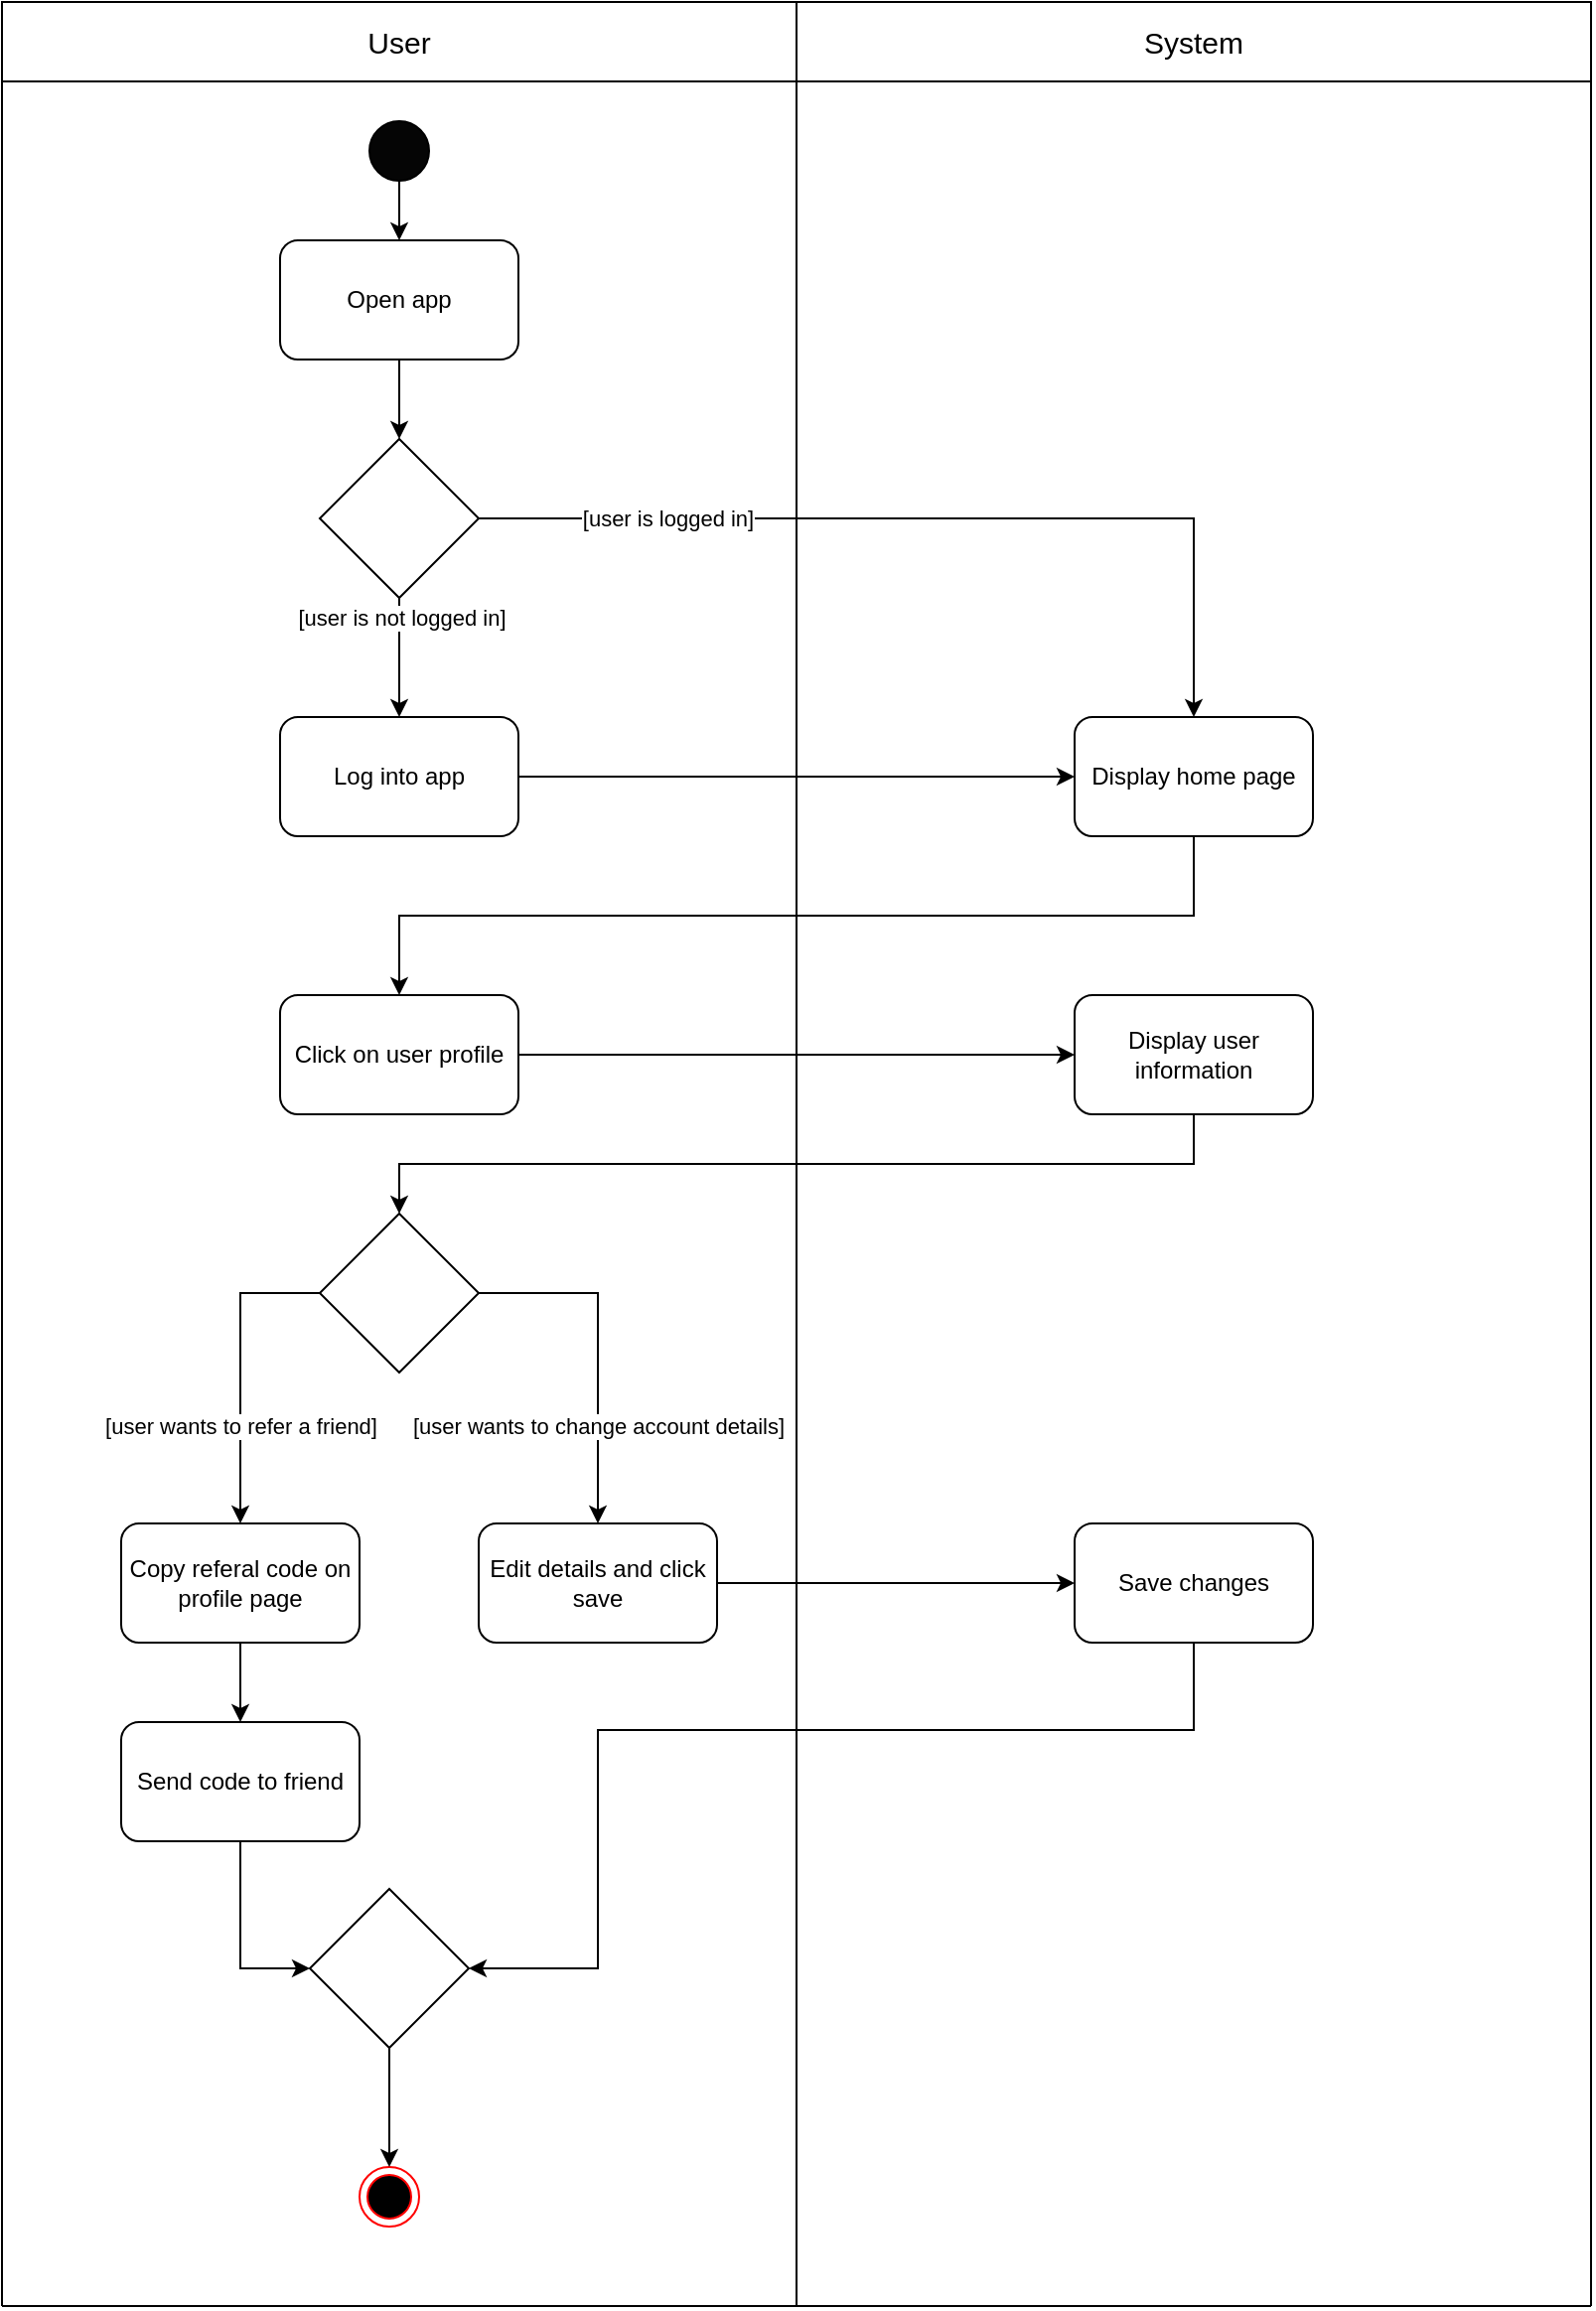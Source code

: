 <mxfile version="20.4.0" type="github">
  <diagram id="prtHgNgQTEPvFCAcTncT" name="Page-1">
    <mxGraphModel dx="2370" dy="1657" grid="0" gridSize="10" guides="1" tooltips="1" connect="1" arrows="1" fold="1" page="0" pageScale="1" pageWidth="827" pageHeight="1169" math="0" shadow="0">
      <root>
        <mxCell id="0" />
        <mxCell id="1" parent="0" />
        <mxCell id="3FvRO2XjgYyoS-y384rJ-1" value="" style="edgeStyle=orthogonalEdgeStyle;rounded=0;orthogonalLoop=1;jettySize=auto;html=1;" parent="1" source="3FvRO2XjgYyoS-y384rJ-2" target="3FvRO2XjgYyoS-y384rJ-4" edge="1">
          <mxGeometry relative="1" as="geometry" />
        </mxCell>
        <mxCell id="3FvRO2XjgYyoS-y384rJ-2" value="" style="ellipse;whiteSpace=wrap;html=1;direction=east;fillColor=#050505;" parent="1" vertex="1">
          <mxGeometry x="305" y="-60" width="30" height="30" as="geometry" />
        </mxCell>
        <mxCell id="_ToVjl49GsYU6c-8SReQ-2" style="edgeStyle=orthogonalEdgeStyle;rounded=0;orthogonalLoop=1;jettySize=auto;html=1;exitX=0.5;exitY=1;exitDx=0;exitDy=0;entryX=0.5;entryY=0;entryDx=0;entryDy=0;" edge="1" parent="1" source="3FvRO2XjgYyoS-y384rJ-4" target="_ToVjl49GsYU6c-8SReQ-1">
          <mxGeometry relative="1" as="geometry" />
        </mxCell>
        <mxCell id="3FvRO2XjgYyoS-y384rJ-4" value="Open app" style="rounded=1;whiteSpace=wrap;html=1;fillColor=#FFFFFF;" parent="1" vertex="1">
          <mxGeometry x="260" width="120" height="60" as="geometry" />
        </mxCell>
        <mxCell id="3FvRO2XjgYyoS-y384rJ-9" value="" style="edgeStyle=orthogonalEdgeStyle;rounded=0;orthogonalLoop=1;jettySize=auto;html=1;exitX=1;exitY=0.5;exitDx=0;exitDy=0;" parent="1" source="_ToVjl49GsYU6c-8SReQ-13" target="3FvRO2XjgYyoS-y384rJ-8" edge="1">
          <mxGeometry relative="1" as="geometry">
            <mxPoint x="620" y="480" as="sourcePoint" />
          </mxGeometry>
        </mxCell>
        <mxCell id="3FvRO2XjgYyoS-y384rJ-10" value="[user wants to change account details]" style="edgeLabel;html=1;align=center;verticalAlign=middle;resizable=0;points=[];" parent="3FvRO2XjgYyoS-y384rJ-9" vertex="1" connectable="0">
          <mxGeometry x="0.293" y="2" relative="1" as="geometry">
            <mxPoint x="-2" y="13" as="offset" />
          </mxGeometry>
        </mxCell>
        <mxCell id="3FvRO2XjgYyoS-y384rJ-14" value="" style="edgeStyle=orthogonalEdgeStyle;rounded=0;orthogonalLoop=1;jettySize=auto;html=1;exitX=0;exitY=0.5;exitDx=0;exitDy=0;" parent="1" source="_ToVjl49GsYU6c-8SReQ-13" target="3FvRO2XjgYyoS-y384rJ-13" edge="1">
          <mxGeometry relative="1" as="geometry">
            <mxPoint x="610" y="480" as="sourcePoint" />
          </mxGeometry>
        </mxCell>
        <mxCell id="3FvRO2XjgYyoS-y384rJ-15" value="[user wants to refer a friend]" style="edgeLabel;html=1;align=center;verticalAlign=middle;resizable=0;points=[];" parent="3FvRO2XjgYyoS-y384rJ-14" vertex="1" connectable="0">
          <mxGeometry x="0.319" relative="1" as="geometry">
            <mxPoint y="4" as="offset" />
          </mxGeometry>
        </mxCell>
        <mxCell id="_ToVjl49GsYU6c-8SReQ-14" style="edgeStyle=orthogonalEdgeStyle;rounded=0;orthogonalLoop=1;jettySize=auto;html=1;exitX=0.5;exitY=1;exitDx=0;exitDy=0;entryX=0.5;entryY=0;entryDx=0;entryDy=0;fontSize=15;" edge="1" parent="1" source="3FvRO2XjgYyoS-y384rJ-5" target="_ToVjl49GsYU6c-8SReQ-13">
          <mxGeometry relative="1" as="geometry" />
        </mxCell>
        <mxCell id="3FvRO2XjgYyoS-y384rJ-5" value="Display user information" style="rounded=1;whiteSpace=wrap;html=1;fillColor=#FFFFFF;" parent="1" vertex="1">
          <mxGeometry x="660" y="380" width="120" height="60" as="geometry" />
        </mxCell>
        <mxCell id="3FvRO2XjgYyoS-y384rJ-12" value="" style="edgeStyle=orthogonalEdgeStyle;rounded=0;orthogonalLoop=1;jettySize=auto;html=1;" parent="1" source="3FvRO2XjgYyoS-y384rJ-8" target="3FvRO2XjgYyoS-y384rJ-11" edge="1">
          <mxGeometry relative="1" as="geometry" />
        </mxCell>
        <mxCell id="3FvRO2XjgYyoS-y384rJ-8" value="Edit details and click save" style="rounded=1;whiteSpace=wrap;html=1;fillColor=#FFFFFF;" parent="1" vertex="1">
          <mxGeometry x="360" y="646" width="120" height="60" as="geometry" />
        </mxCell>
        <mxCell id="_ToVjl49GsYU6c-8SReQ-16" style="edgeStyle=orthogonalEdgeStyle;rounded=0;orthogonalLoop=1;jettySize=auto;html=1;exitX=0.5;exitY=1;exitDx=0;exitDy=0;entryX=1;entryY=0.5;entryDx=0;entryDy=0;fontSize=15;" edge="1" parent="1" source="3FvRO2XjgYyoS-y384rJ-11" target="_ToVjl49GsYU6c-8SReQ-15">
          <mxGeometry relative="1" as="geometry">
            <Array as="points">
              <mxPoint x="720" y="750" />
              <mxPoint x="420" y="750" />
              <mxPoint x="420" y="870" />
            </Array>
          </mxGeometry>
        </mxCell>
        <mxCell id="3FvRO2XjgYyoS-y384rJ-11" value="Save changes" style="rounded=1;whiteSpace=wrap;html=1;fillColor=#FFFFFF;" parent="1" vertex="1">
          <mxGeometry x="660" y="646" width="120" height="60" as="geometry" />
        </mxCell>
        <mxCell id="3FvRO2XjgYyoS-y384rJ-17" value="" style="edgeStyle=orthogonalEdgeStyle;rounded=0;orthogonalLoop=1;jettySize=auto;html=1;" parent="1" source="3FvRO2XjgYyoS-y384rJ-13" target="3FvRO2XjgYyoS-y384rJ-16" edge="1">
          <mxGeometry relative="1" as="geometry" />
        </mxCell>
        <mxCell id="3FvRO2XjgYyoS-y384rJ-13" value="Copy referal code on profile page" style="rounded=1;whiteSpace=wrap;html=1;fillColor=#FFFFFF;" parent="1" vertex="1">
          <mxGeometry x="180" y="646" width="120" height="60" as="geometry" />
        </mxCell>
        <mxCell id="_ToVjl49GsYU6c-8SReQ-17" style="edgeStyle=orthogonalEdgeStyle;rounded=0;orthogonalLoop=1;jettySize=auto;html=1;exitX=0.5;exitY=1;exitDx=0;exitDy=0;entryX=0;entryY=0.5;entryDx=0;entryDy=0;fontSize=15;" edge="1" parent="1" source="3FvRO2XjgYyoS-y384rJ-16" target="_ToVjl49GsYU6c-8SReQ-15">
          <mxGeometry relative="1" as="geometry" />
        </mxCell>
        <mxCell id="3FvRO2XjgYyoS-y384rJ-16" value="Send code to friend" style="rounded=1;whiteSpace=wrap;html=1;fillColor=#FFFFFF;" parent="1" vertex="1">
          <mxGeometry x="180" y="746" width="120" height="60" as="geometry" />
        </mxCell>
        <mxCell id="G_mbXG8CVvaJ8GyLMfsg-2" style="edgeStyle=orthogonalEdgeStyle;rounded=0;orthogonalLoop=1;jettySize=auto;html=1;entryX=0;entryY=0.5;entryDx=0;entryDy=0;" parent="1" source="G_mbXG8CVvaJ8GyLMfsg-1" target="3FvRO2XjgYyoS-y384rJ-5" edge="1">
          <mxGeometry relative="1" as="geometry" />
        </mxCell>
        <mxCell id="G_mbXG8CVvaJ8GyLMfsg-1" value="Click on user profile" style="rounded=1;whiteSpace=wrap;html=1;fillColor=#FFFFFF;" parent="1" vertex="1">
          <mxGeometry x="260" y="380" width="120" height="60" as="geometry" />
        </mxCell>
        <mxCell id="_ToVjl49GsYU6c-8SReQ-6" style="edgeStyle=orthogonalEdgeStyle;rounded=0;orthogonalLoop=1;jettySize=auto;html=1;exitX=1;exitY=0.5;exitDx=0;exitDy=0;entryX=0;entryY=0.5;entryDx=0;entryDy=0;" edge="1" parent="1" source="G_mbXG8CVvaJ8GyLMfsg-3" target="G_mbXG8CVvaJ8GyLMfsg-7">
          <mxGeometry relative="1" as="geometry">
            <Array as="points">
              <mxPoint x="640" y="270" />
              <mxPoint x="640" y="270" />
            </Array>
          </mxGeometry>
        </mxCell>
        <mxCell id="G_mbXG8CVvaJ8GyLMfsg-3" value="Log into app" style="rounded=1;whiteSpace=wrap;html=1;fillColor=#FFFFFF;" parent="1" vertex="1">
          <mxGeometry x="260" y="240" width="120" height="60" as="geometry" />
        </mxCell>
        <mxCell id="G_mbXG8CVvaJ8GyLMfsg-8" style="edgeStyle=orthogonalEdgeStyle;rounded=0;orthogonalLoop=1;jettySize=auto;html=1;entryX=0.5;entryY=0;entryDx=0;entryDy=0;exitX=0.5;exitY=1;exitDx=0;exitDy=0;" parent="1" source="G_mbXG8CVvaJ8GyLMfsg-7" target="G_mbXG8CVvaJ8GyLMfsg-1" edge="1">
          <mxGeometry relative="1" as="geometry" />
        </mxCell>
        <mxCell id="G_mbXG8CVvaJ8GyLMfsg-7" value="Display home page" style="rounded=1;whiteSpace=wrap;html=1;fillColor=#FFFFFF;" parent="1" vertex="1">
          <mxGeometry x="660" y="240" width="120" height="60" as="geometry" />
        </mxCell>
        <mxCell id="_kxDgfBXSCMObf0F7gx3-2" value="" style="ellipse;html=1;shape=endState;fillColor=#000000;strokeColor=#ff0000;" parent="1" vertex="1">
          <mxGeometry x="300" y="970" width="30" height="30" as="geometry" />
        </mxCell>
        <mxCell id="_ToVjl49GsYU6c-8SReQ-3" style="edgeStyle=orthogonalEdgeStyle;rounded=0;orthogonalLoop=1;jettySize=auto;html=1;exitX=1;exitY=0.5;exitDx=0;exitDy=0;entryX=0.5;entryY=0;entryDx=0;entryDy=0;" edge="1" parent="1" source="_ToVjl49GsYU6c-8SReQ-1" target="G_mbXG8CVvaJ8GyLMfsg-7">
          <mxGeometry relative="1" as="geometry" />
        </mxCell>
        <mxCell id="_ToVjl49GsYU6c-8SReQ-4" value="[user is logged in]" style="edgeLabel;html=1;align=center;verticalAlign=middle;resizable=0;points=[];" vertex="1" connectable="0" parent="_ToVjl49GsYU6c-8SReQ-3">
          <mxGeometry x="-0.295" relative="1" as="geometry">
            <mxPoint x="-67" as="offset" />
          </mxGeometry>
        </mxCell>
        <mxCell id="_ToVjl49GsYU6c-8SReQ-5" style="edgeStyle=orthogonalEdgeStyle;rounded=0;orthogonalLoop=1;jettySize=auto;html=1;exitX=0.5;exitY=1;exitDx=0;exitDy=0;entryX=0.5;entryY=0;entryDx=0;entryDy=0;" edge="1" parent="1" source="_ToVjl49GsYU6c-8SReQ-1" target="G_mbXG8CVvaJ8GyLMfsg-3">
          <mxGeometry relative="1" as="geometry" />
        </mxCell>
        <mxCell id="_ToVjl49GsYU6c-8SReQ-7" value="[user is not logged in]" style="edgeLabel;html=1;align=center;verticalAlign=middle;resizable=0;points=[];" vertex="1" connectable="0" parent="_ToVjl49GsYU6c-8SReQ-5">
          <mxGeometry x="-0.676" y="1" relative="1" as="geometry">
            <mxPoint as="offset" />
          </mxGeometry>
        </mxCell>
        <mxCell id="_ToVjl49GsYU6c-8SReQ-1" value="" style="rhombus;whiteSpace=wrap;html=1;" vertex="1" parent="1">
          <mxGeometry x="280" y="100" width="80" height="80" as="geometry" />
        </mxCell>
        <mxCell id="_ToVjl49GsYU6c-8SReQ-8" value="" style="endArrow=none;html=1;rounded=0;" edge="1" parent="1">
          <mxGeometry width="50" height="50" relative="1" as="geometry">
            <mxPoint x="120" y="1040" as="sourcePoint" />
            <mxPoint x="120" y="-80" as="targetPoint" />
          </mxGeometry>
        </mxCell>
        <mxCell id="_ToVjl49GsYU6c-8SReQ-9" value="" style="endArrow=none;html=1;rounded=0;" edge="1" parent="1">
          <mxGeometry width="50" height="50" relative="1" as="geometry">
            <mxPoint x="520" y="1040" as="sourcePoint" />
            <mxPoint x="520" y="-80" as="targetPoint" />
          </mxGeometry>
        </mxCell>
        <mxCell id="_ToVjl49GsYU6c-8SReQ-10" value="" style="endArrow=none;html=1;rounded=0;" edge="1" parent="1">
          <mxGeometry width="50" height="50" relative="1" as="geometry">
            <mxPoint x="920" y="1040" as="sourcePoint" />
            <mxPoint x="920" y="-80" as="targetPoint" />
          </mxGeometry>
        </mxCell>
        <mxCell id="_ToVjl49GsYU6c-8SReQ-11" value="User" style="text;html=1;strokeColor=default;fillColor=none;align=center;verticalAlign=middle;whiteSpace=wrap;rounded=0;fontSize=15;" vertex="1" parent="1">
          <mxGeometry x="120" y="-120" width="400" height="40" as="geometry" />
        </mxCell>
        <mxCell id="_ToVjl49GsYU6c-8SReQ-12" value="System" style="text;html=1;strokeColor=default;fillColor=none;align=center;verticalAlign=middle;whiteSpace=wrap;rounded=0;fontSize=15;" vertex="1" parent="1">
          <mxGeometry x="520" y="-120" width="400" height="40" as="geometry" />
        </mxCell>
        <mxCell id="_ToVjl49GsYU6c-8SReQ-13" value="" style="rhombus;whiteSpace=wrap;html=1;" vertex="1" parent="1">
          <mxGeometry x="280" y="490" width="80" height="80" as="geometry" />
        </mxCell>
        <mxCell id="_ToVjl49GsYU6c-8SReQ-18" style="edgeStyle=orthogonalEdgeStyle;rounded=0;orthogonalLoop=1;jettySize=auto;html=1;exitX=0.5;exitY=1;exitDx=0;exitDy=0;entryX=0.5;entryY=0;entryDx=0;entryDy=0;fontSize=15;" edge="1" parent="1" source="_ToVjl49GsYU6c-8SReQ-15" target="_kxDgfBXSCMObf0F7gx3-2">
          <mxGeometry relative="1" as="geometry" />
        </mxCell>
        <mxCell id="_ToVjl49GsYU6c-8SReQ-15" value="" style="rhombus;whiteSpace=wrap;html=1;" vertex="1" parent="1">
          <mxGeometry x="275" y="830" width="80" height="80" as="geometry" />
        </mxCell>
        <mxCell id="_ToVjl49GsYU6c-8SReQ-19" value="" style="endArrow=none;html=1;rounded=0;" edge="1" parent="1">
          <mxGeometry width="50" height="50" relative="1" as="geometry">
            <mxPoint x="120" y="1040" as="sourcePoint" />
            <mxPoint x="920" y="1040" as="targetPoint" />
          </mxGeometry>
        </mxCell>
      </root>
    </mxGraphModel>
  </diagram>
</mxfile>
